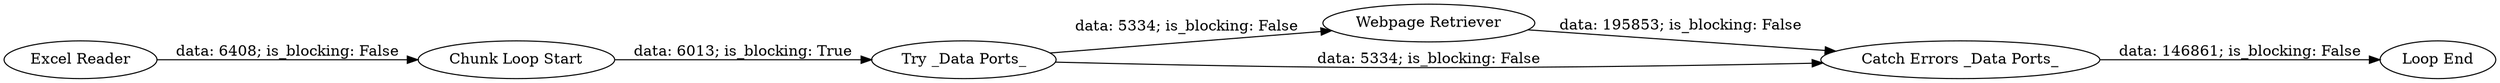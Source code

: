 digraph {
	"-8113167203745677844_1317" [label="Try _Data Ports_"]
	"-8113167203745677844_1319" [label="Loop End"]
	"-8113167203745677844_8" [label="Webpage Retriever"]
	"-8113167203745677844_1318" [label="Chunk Loop Start"]
	"-8113167203745677844_6" [label="Excel Reader"]
	"-8113167203745677844_1320" [label="Catch Errors _Data Ports_"]
	"-8113167203745677844_1317" -> "-8113167203745677844_1320" [label="data: 5334; is_blocking: False"]
	"-8113167203745677844_1318" -> "-8113167203745677844_1317" [label="data: 6013; is_blocking: True"]
	"-8113167203745677844_8" -> "-8113167203745677844_1320" [label="data: 195853; is_blocking: False"]
	"-8113167203745677844_6" -> "-8113167203745677844_1318" [label="data: 6408; is_blocking: False"]
	"-8113167203745677844_1320" -> "-8113167203745677844_1319" [label="data: 146861; is_blocking: False"]
	"-8113167203745677844_1317" -> "-8113167203745677844_8" [label="data: 5334; is_blocking: False"]
	rankdir=LR
}
